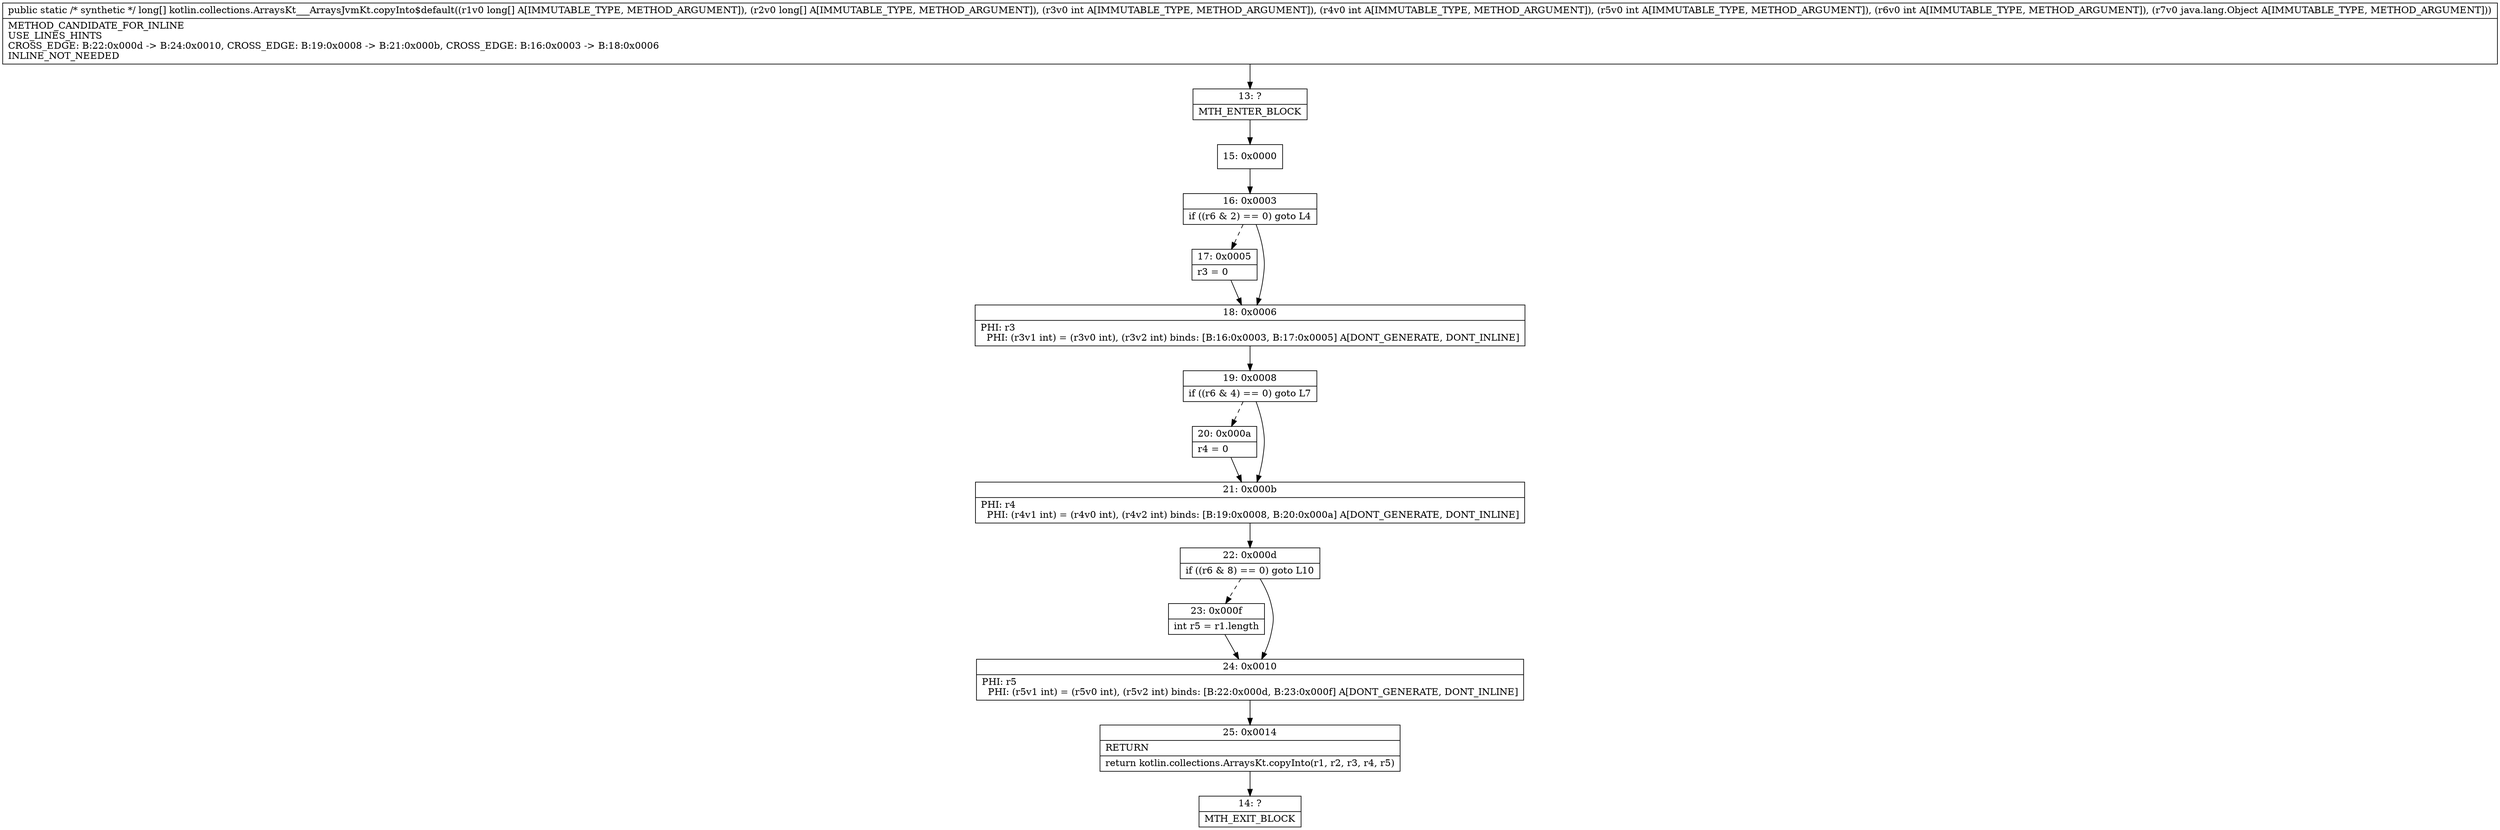 digraph "CFG forkotlin.collections.ArraysKt___ArraysJvmKt.copyInto$default([J[JIIIILjava\/lang\/Object;)[J" {
Node_13 [shape=record,label="{13\:\ ?|MTH_ENTER_BLOCK\l}"];
Node_15 [shape=record,label="{15\:\ 0x0000}"];
Node_16 [shape=record,label="{16\:\ 0x0003|if ((r6 & 2) == 0) goto L4\l}"];
Node_17 [shape=record,label="{17\:\ 0x0005|r3 = 0\l}"];
Node_18 [shape=record,label="{18\:\ 0x0006|PHI: r3 \l  PHI: (r3v1 int) = (r3v0 int), (r3v2 int) binds: [B:16:0x0003, B:17:0x0005] A[DONT_GENERATE, DONT_INLINE]\l}"];
Node_19 [shape=record,label="{19\:\ 0x0008|if ((r6 & 4) == 0) goto L7\l}"];
Node_20 [shape=record,label="{20\:\ 0x000a|r4 = 0\l}"];
Node_21 [shape=record,label="{21\:\ 0x000b|PHI: r4 \l  PHI: (r4v1 int) = (r4v0 int), (r4v2 int) binds: [B:19:0x0008, B:20:0x000a] A[DONT_GENERATE, DONT_INLINE]\l}"];
Node_22 [shape=record,label="{22\:\ 0x000d|if ((r6 & 8) == 0) goto L10\l}"];
Node_23 [shape=record,label="{23\:\ 0x000f|int r5 = r1.length\l}"];
Node_24 [shape=record,label="{24\:\ 0x0010|PHI: r5 \l  PHI: (r5v1 int) = (r5v0 int), (r5v2 int) binds: [B:22:0x000d, B:23:0x000f] A[DONT_GENERATE, DONT_INLINE]\l}"];
Node_25 [shape=record,label="{25\:\ 0x0014|RETURN\l|return kotlin.collections.ArraysKt.copyInto(r1, r2, r3, r4, r5)\l}"];
Node_14 [shape=record,label="{14\:\ ?|MTH_EXIT_BLOCK\l}"];
MethodNode[shape=record,label="{public static \/* synthetic *\/ long[] kotlin.collections.ArraysKt___ArraysJvmKt.copyInto$default((r1v0 long[] A[IMMUTABLE_TYPE, METHOD_ARGUMENT]), (r2v0 long[] A[IMMUTABLE_TYPE, METHOD_ARGUMENT]), (r3v0 int A[IMMUTABLE_TYPE, METHOD_ARGUMENT]), (r4v0 int A[IMMUTABLE_TYPE, METHOD_ARGUMENT]), (r5v0 int A[IMMUTABLE_TYPE, METHOD_ARGUMENT]), (r6v0 int A[IMMUTABLE_TYPE, METHOD_ARGUMENT]), (r7v0 java.lang.Object A[IMMUTABLE_TYPE, METHOD_ARGUMENT]))  | METHOD_CANDIDATE_FOR_INLINE\lUSE_LINES_HINTS\lCROSS_EDGE: B:22:0x000d \-\> B:24:0x0010, CROSS_EDGE: B:19:0x0008 \-\> B:21:0x000b, CROSS_EDGE: B:16:0x0003 \-\> B:18:0x0006\lINLINE_NOT_NEEDED\l}"];
MethodNode -> Node_13;Node_13 -> Node_15;
Node_15 -> Node_16;
Node_16 -> Node_17[style=dashed];
Node_16 -> Node_18;
Node_17 -> Node_18;
Node_18 -> Node_19;
Node_19 -> Node_20[style=dashed];
Node_19 -> Node_21;
Node_20 -> Node_21;
Node_21 -> Node_22;
Node_22 -> Node_23[style=dashed];
Node_22 -> Node_24;
Node_23 -> Node_24;
Node_24 -> Node_25;
Node_25 -> Node_14;
}


